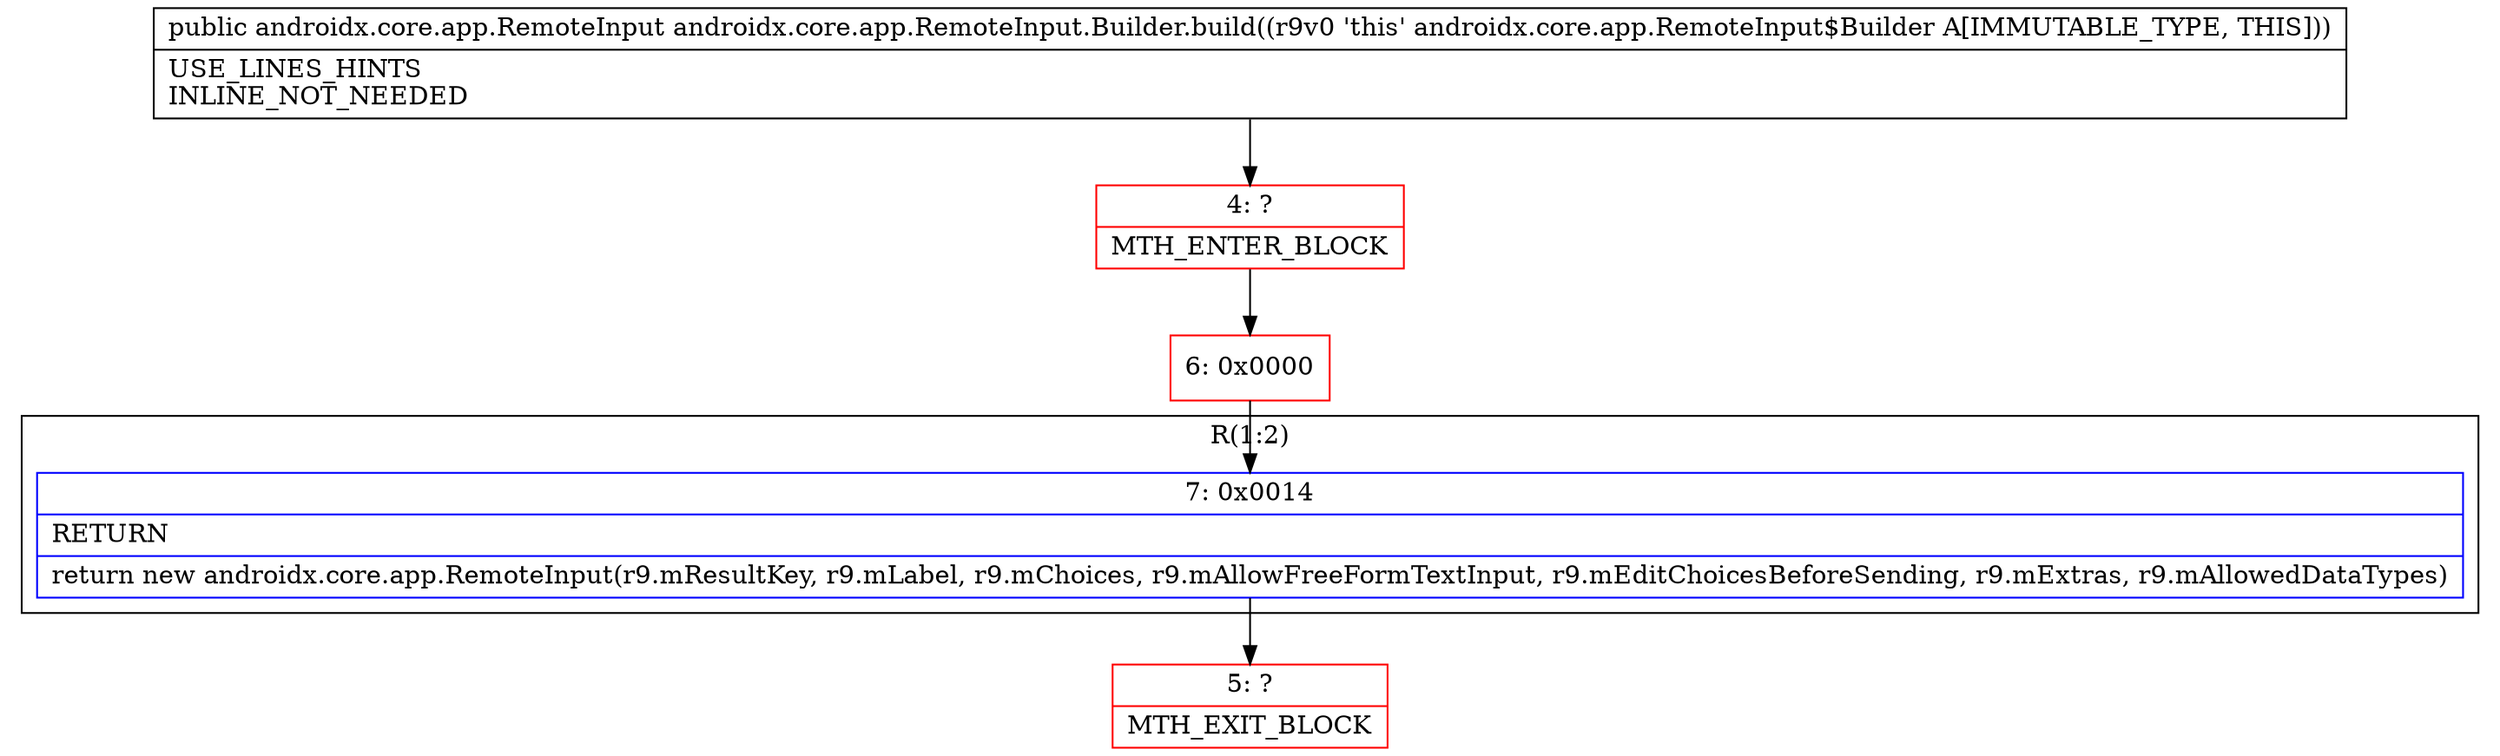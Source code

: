 digraph "CFG forandroidx.core.app.RemoteInput.Builder.build()Landroidx\/core\/app\/RemoteInput;" {
subgraph cluster_Region_7339936 {
label = "R(1:2)";
node [shape=record,color=blue];
Node_7 [shape=record,label="{7\:\ 0x0014|RETURN\l|return new androidx.core.app.RemoteInput(r9.mResultKey, r9.mLabel, r9.mChoices, r9.mAllowFreeFormTextInput, r9.mEditChoicesBeforeSending, r9.mExtras, r9.mAllowedDataTypes)\l}"];
}
Node_4 [shape=record,color=red,label="{4\:\ ?|MTH_ENTER_BLOCK\l}"];
Node_6 [shape=record,color=red,label="{6\:\ 0x0000}"];
Node_5 [shape=record,color=red,label="{5\:\ ?|MTH_EXIT_BLOCK\l}"];
MethodNode[shape=record,label="{public androidx.core.app.RemoteInput androidx.core.app.RemoteInput.Builder.build((r9v0 'this' androidx.core.app.RemoteInput$Builder A[IMMUTABLE_TYPE, THIS]))  | USE_LINES_HINTS\lINLINE_NOT_NEEDED\l}"];
MethodNode -> Node_4;Node_7 -> Node_5;
Node_4 -> Node_6;
Node_6 -> Node_7;
}

